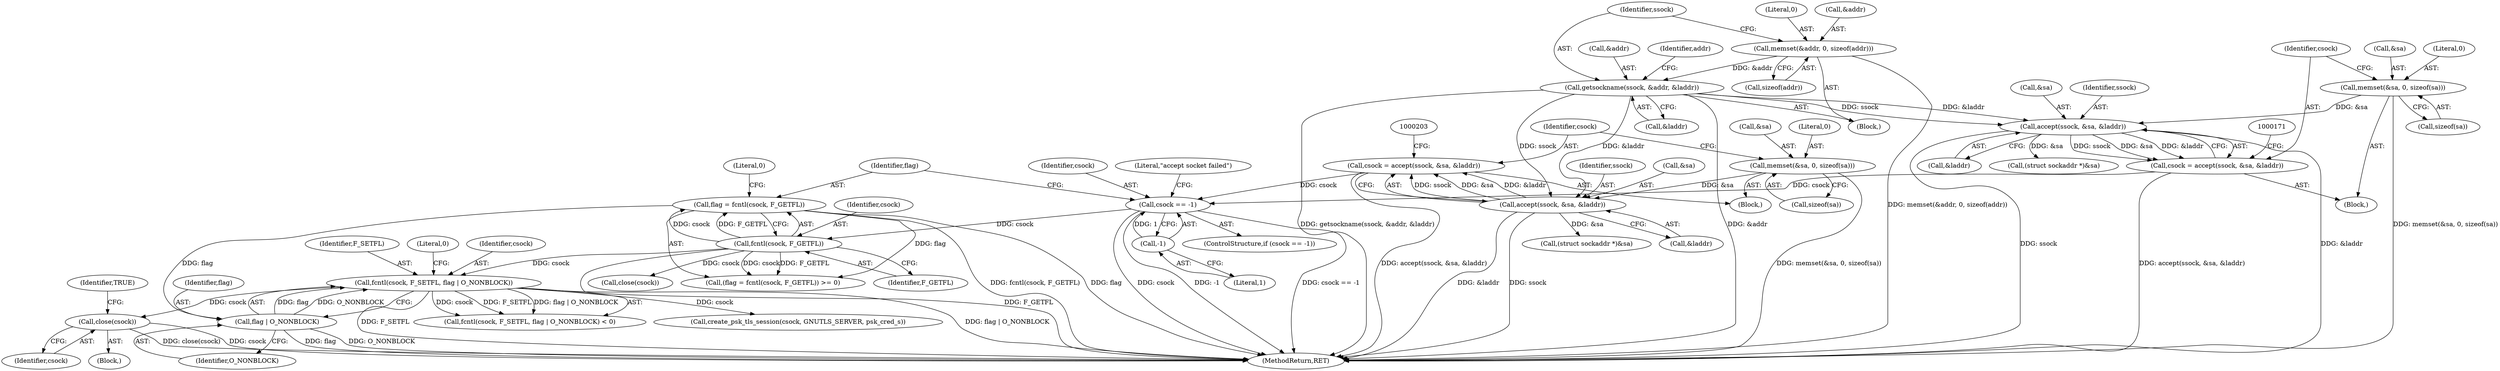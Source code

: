 digraph "0_pacemaker_5ec24a2642bd0854b884d1a9b51d12371373b410_0@API" {
"1000242" [label="(Call,close(csock))"];
"1000232" [label="(Call,fcntl(csock, F_SETFL, flag | O_NONBLOCK))"];
"1000225" [label="(Call,fcntl(csock, F_GETFL))"];
"1000212" [label="(Call,csock == -1)"];
"1000193" [label="(Call,csock = accept(ssock, &sa, &laddr))"];
"1000195" [label="(Call,accept(ssock, &sa, &laddr))"];
"1000136" [label="(Call,getsockname(ssock, &addr, &laddr))"];
"1000130" [label="(Call,memset(&addr, 0, sizeof(addr)))"];
"1000187" [label="(Call,memset(&sa, 0, sizeof(sa)))"];
"1000161" [label="(Call,csock = accept(ssock, &sa, &laddr))"];
"1000163" [label="(Call,accept(ssock, &sa, &laddr))"];
"1000155" [label="(Call,memset(&sa, 0, sizeof(sa)))"];
"1000214" [label="(Call,-1)"];
"1000235" [label="(Call,flag | O_NONBLOCK)"];
"1000223" [label="(Call,flag = fcntl(csock, F_GETFL))"];
"1000226" [label="(Identifier,csock)"];
"1000131" [label="(Call,&addr)"];
"1000167" [label="(Call,&laddr)"];
"1000242" [label="(Call,close(csock))"];
"1000145" [label="(Identifier,addr)"];
"1000243" [label="(Identifier,csock)"];
"1000213" [label="(Identifier,csock)"];
"1000233" [label="(Identifier,csock)"];
"1000256" [label="(Call,create_psk_tls_session(csock, GNUTLS_SERVER, psk_cred_s))"];
"1000223" [label="(Call,flag = fcntl(csock, F_GETFL))"];
"1000103" [label="(Block,)"];
"1000137" [label="(Identifier,ssock)"];
"1000159" [label="(Call,sizeof(sa))"];
"1000237" [label="(Identifier,O_NONBLOCK)"];
"1000155" [label="(Call,memset(&sa, 0, sizeof(sa)))"];
"1000191" [label="(Call,sizeof(sa))"];
"1000214" [label="(Call,-1)"];
"1000156" [label="(Call,&sa)"];
"1000194" [label="(Identifier,csock)"];
"1000140" [label="(Call,&laddr)"];
"1000224" [label="(Identifier,flag)"];
"1000130" [label="(Call,memset(&addr, 0, sizeof(addr)))"];
"1000136" [label="(Call,getsockname(ssock, &addr, &laddr))"];
"1000231" [label="(Call,fcntl(csock, F_SETFL, flag | O_NONBLOCK) < 0)"];
"1000163" [label="(Call,accept(ssock, &sa, &laddr))"];
"1000190" [label="(Literal,0)"];
"1000239" [label="(Block,)"];
"1000195" [label="(Call,accept(ssock, &sa, &laddr))"];
"1000162" [label="(Identifier,csock)"];
"1000165" [label="(Call,&sa)"];
"1000134" [label="(Call,sizeof(addr))"];
"1000188" [label="(Call,&sa)"];
"1000187" [label="(Call,memset(&sa, 0, sizeof(sa)))"];
"1000222" [label="(Call,(flag = fcntl(csock, F_GETFL)) >= 0)"];
"1000339" [label="(MethodReturn,RET)"];
"1000158" [label="(Literal,0)"];
"1000196" [label="(Identifier,ssock)"];
"1000234" [label="(Identifier,F_SETFL)"];
"1000250" [label="(Call,close(csock))"];
"1000212" [label="(Call,csock == -1)"];
"1000202" [label="(Call,(struct sockaddr *)&sa)"];
"1000218" [label="(Literal,\"accept socket failed\")"];
"1000133" [label="(Literal,0)"];
"1000225" [label="(Call,fcntl(csock, F_GETFL))"];
"1000238" [label="(Literal,0)"];
"1000170" [label="(Call,(struct sockaddr *)&sa)"];
"1000228" [label="(Literal,0)"];
"1000211" [label="(ControlStructure,if (csock == -1))"];
"1000164" [label="(Identifier,ssock)"];
"1000180" [label="(Block,)"];
"1000215" [label="(Literal,1)"];
"1000245" [label="(Identifier,TRUE)"];
"1000236" [label="(Identifier,flag)"];
"1000161" [label="(Call,csock = accept(ssock, &sa, &laddr))"];
"1000148" [label="(Block,)"];
"1000193" [label="(Call,csock = accept(ssock, &sa, &laddr))"];
"1000199" [label="(Call,&laddr)"];
"1000232" [label="(Call,fcntl(csock, F_SETFL, flag | O_NONBLOCK))"];
"1000197" [label="(Call,&sa)"];
"1000227" [label="(Identifier,F_GETFL)"];
"1000138" [label="(Call,&addr)"];
"1000235" [label="(Call,flag | O_NONBLOCK)"];
"1000242" -> "1000239"  [label="AST: "];
"1000242" -> "1000243"  [label="CFG: "];
"1000243" -> "1000242"  [label="AST: "];
"1000245" -> "1000242"  [label="CFG: "];
"1000242" -> "1000339"  [label="DDG: close(csock)"];
"1000242" -> "1000339"  [label="DDG: csock"];
"1000232" -> "1000242"  [label="DDG: csock"];
"1000232" -> "1000231"  [label="AST: "];
"1000232" -> "1000235"  [label="CFG: "];
"1000233" -> "1000232"  [label="AST: "];
"1000234" -> "1000232"  [label="AST: "];
"1000235" -> "1000232"  [label="AST: "];
"1000238" -> "1000232"  [label="CFG: "];
"1000232" -> "1000339"  [label="DDG: flag | O_NONBLOCK"];
"1000232" -> "1000339"  [label="DDG: F_SETFL"];
"1000232" -> "1000231"  [label="DDG: csock"];
"1000232" -> "1000231"  [label="DDG: F_SETFL"];
"1000232" -> "1000231"  [label="DDG: flag | O_NONBLOCK"];
"1000225" -> "1000232"  [label="DDG: csock"];
"1000235" -> "1000232"  [label="DDG: flag"];
"1000235" -> "1000232"  [label="DDG: O_NONBLOCK"];
"1000232" -> "1000256"  [label="DDG: csock"];
"1000225" -> "1000223"  [label="AST: "];
"1000225" -> "1000227"  [label="CFG: "];
"1000226" -> "1000225"  [label="AST: "];
"1000227" -> "1000225"  [label="AST: "];
"1000223" -> "1000225"  [label="CFG: "];
"1000225" -> "1000339"  [label="DDG: F_GETFL"];
"1000225" -> "1000222"  [label="DDG: csock"];
"1000225" -> "1000222"  [label="DDG: F_GETFL"];
"1000225" -> "1000223"  [label="DDG: csock"];
"1000225" -> "1000223"  [label="DDG: F_GETFL"];
"1000212" -> "1000225"  [label="DDG: csock"];
"1000225" -> "1000250"  [label="DDG: csock"];
"1000212" -> "1000211"  [label="AST: "];
"1000212" -> "1000214"  [label="CFG: "];
"1000213" -> "1000212"  [label="AST: "];
"1000214" -> "1000212"  [label="AST: "];
"1000218" -> "1000212"  [label="CFG: "];
"1000224" -> "1000212"  [label="CFG: "];
"1000212" -> "1000339"  [label="DDG: -1"];
"1000212" -> "1000339"  [label="DDG: csock == -1"];
"1000212" -> "1000339"  [label="DDG: csock"];
"1000193" -> "1000212"  [label="DDG: csock"];
"1000161" -> "1000212"  [label="DDG: csock"];
"1000214" -> "1000212"  [label="DDG: 1"];
"1000193" -> "1000180"  [label="AST: "];
"1000193" -> "1000195"  [label="CFG: "];
"1000194" -> "1000193"  [label="AST: "];
"1000195" -> "1000193"  [label="AST: "];
"1000203" -> "1000193"  [label="CFG: "];
"1000193" -> "1000339"  [label="DDG: accept(ssock, &sa, &laddr)"];
"1000195" -> "1000193"  [label="DDG: ssock"];
"1000195" -> "1000193"  [label="DDG: &sa"];
"1000195" -> "1000193"  [label="DDG: &laddr"];
"1000195" -> "1000199"  [label="CFG: "];
"1000196" -> "1000195"  [label="AST: "];
"1000197" -> "1000195"  [label="AST: "];
"1000199" -> "1000195"  [label="AST: "];
"1000195" -> "1000339"  [label="DDG: &laddr"];
"1000195" -> "1000339"  [label="DDG: ssock"];
"1000136" -> "1000195"  [label="DDG: ssock"];
"1000136" -> "1000195"  [label="DDG: &laddr"];
"1000187" -> "1000195"  [label="DDG: &sa"];
"1000195" -> "1000202"  [label="DDG: &sa"];
"1000136" -> "1000103"  [label="AST: "];
"1000136" -> "1000140"  [label="CFG: "];
"1000137" -> "1000136"  [label="AST: "];
"1000138" -> "1000136"  [label="AST: "];
"1000140" -> "1000136"  [label="AST: "];
"1000145" -> "1000136"  [label="CFG: "];
"1000136" -> "1000339"  [label="DDG: getsockname(ssock, &addr, &laddr)"];
"1000136" -> "1000339"  [label="DDG: &addr"];
"1000130" -> "1000136"  [label="DDG: &addr"];
"1000136" -> "1000163"  [label="DDG: ssock"];
"1000136" -> "1000163"  [label="DDG: &laddr"];
"1000130" -> "1000103"  [label="AST: "];
"1000130" -> "1000134"  [label="CFG: "];
"1000131" -> "1000130"  [label="AST: "];
"1000133" -> "1000130"  [label="AST: "];
"1000134" -> "1000130"  [label="AST: "];
"1000137" -> "1000130"  [label="CFG: "];
"1000130" -> "1000339"  [label="DDG: memset(&addr, 0, sizeof(addr))"];
"1000187" -> "1000180"  [label="AST: "];
"1000187" -> "1000191"  [label="CFG: "];
"1000188" -> "1000187"  [label="AST: "];
"1000190" -> "1000187"  [label="AST: "];
"1000191" -> "1000187"  [label="AST: "];
"1000194" -> "1000187"  [label="CFG: "];
"1000187" -> "1000339"  [label="DDG: memset(&sa, 0, sizeof(sa))"];
"1000161" -> "1000148"  [label="AST: "];
"1000161" -> "1000163"  [label="CFG: "];
"1000162" -> "1000161"  [label="AST: "];
"1000163" -> "1000161"  [label="AST: "];
"1000171" -> "1000161"  [label="CFG: "];
"1000161" -> "1000339"  [label="DDG: accept(ssock, &sa, &laddr)"];
"1000163" -> "1000161"  [label="DDG: ssock"];
"1000163" -> "1000161"  [label="DDG: &sa"];
"1000163" -> "1000161"  [label="DDG: &laddr"];
"1000163" -> "1000167"  [label="CFG: "];
"1000164" -> "1000163"  [label="AST: "];
"1000165" -> "1000163"  [label="AST: "];
"1000167" -> "1000163"  [label="AST: "];
"1000163" -> "1000339"  [label="DDG: ssock"];
"1000163" -> "1000339"  [label="DDG: &laddr"];
"1000155" -> "1000163"  [label="DDG: &sa"];
"1000163" -> "1000170"  [label="DDG: &sa"];
"1000155" -> "1000148"  [label="AST: "];
"1000155" -> "1000159"  [label="CFG: "];
"1000156" -> "1000155"  [label="AST: "];
"1000158" -> "1000155"  [label="AST: "];
"1000159" -> "1000155"  [label="AST: "];
"1000162" -> "1000155"  [label="CFG: "];
"1000155" -> "1000339"  [label="DDG: memset(&sa, 0, sizeof(sa))"];
"1000214" -> "1000215"  [label="CFG: "];
"1000215" -> "1000214"  [label="AST: "];
"1000235" -> "1000237"  [label="CFG: "];
"1000236" -> "1000235"  [label="AST: "];
"1000237" -> "1000235"  [label="AST: "];
"1000235" -> "1000339"  [label="DDG: O_NONBLOCK"];
"1000235" -> "1000339"  [label="DDG: flag"];
"1000223" -> "1000235"  [label="DDG: flag"];
"1000223" -> "1000222"  [label="AST: "];
"1000224" -> "1000223"  [label="AST: "];
"1000228" -> "1000223"  [label="CFG: "];
"1000223" -> "1000339"  [label="DDG: fcntl(csock, F_GETFL)"];
"1000223" -> "1000339"  [label="DDG: flag"];
"1000223" -> "1000222"  [label="DDG: flag"];
}
